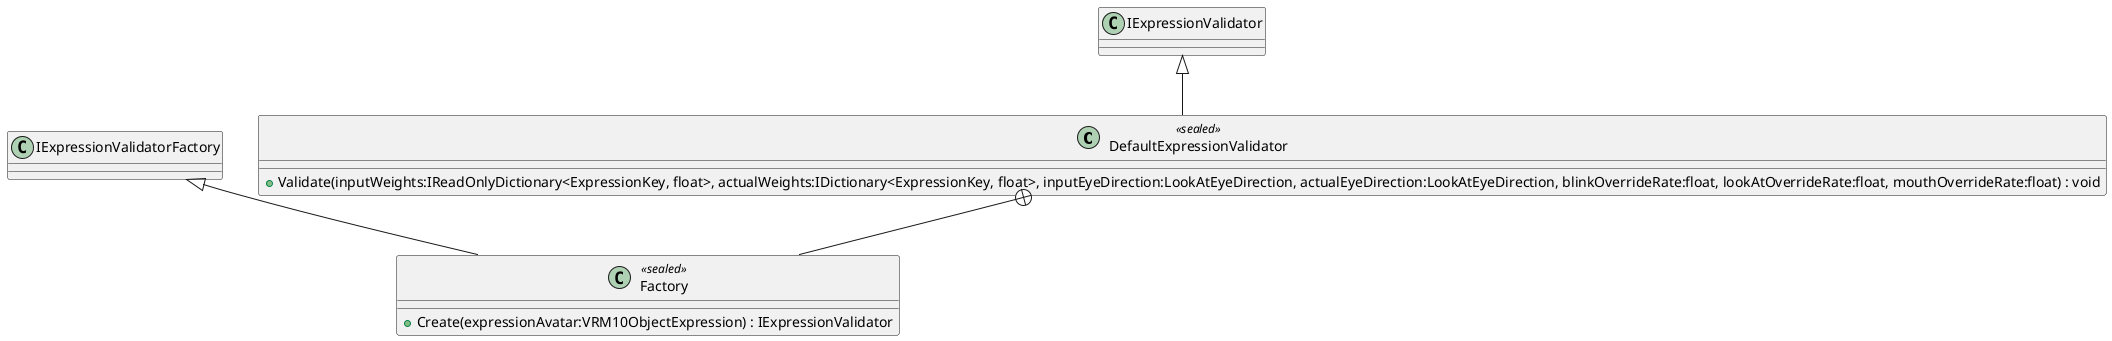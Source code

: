 @startuml
class DefaultExpressionValidator <<sealed>> {
    + Validate(inputWeights:IReadOnlyDictionary<ExpressionKey, float>, actualWeights:IDictionary<ExpressionKey, float>, inputEyeDirection:LookAtEyeDirection, actualEyeDirection:LookAtEyeDirection, blinkOverrideRate:float, lookAtOverrideRate:float, mouthOverrideRate:float) : void
}
class Factory <<sealed>> {
    + Create(expressionAvatar:VRM10ObjectExpression) : IExpressionValidator
}
IExpressionValidator <|-- DefaultExpressionValidator
DefaultExpressionValidator +-- Factory
IExpressionValidatorFactory <|-- Factory
@enduml

